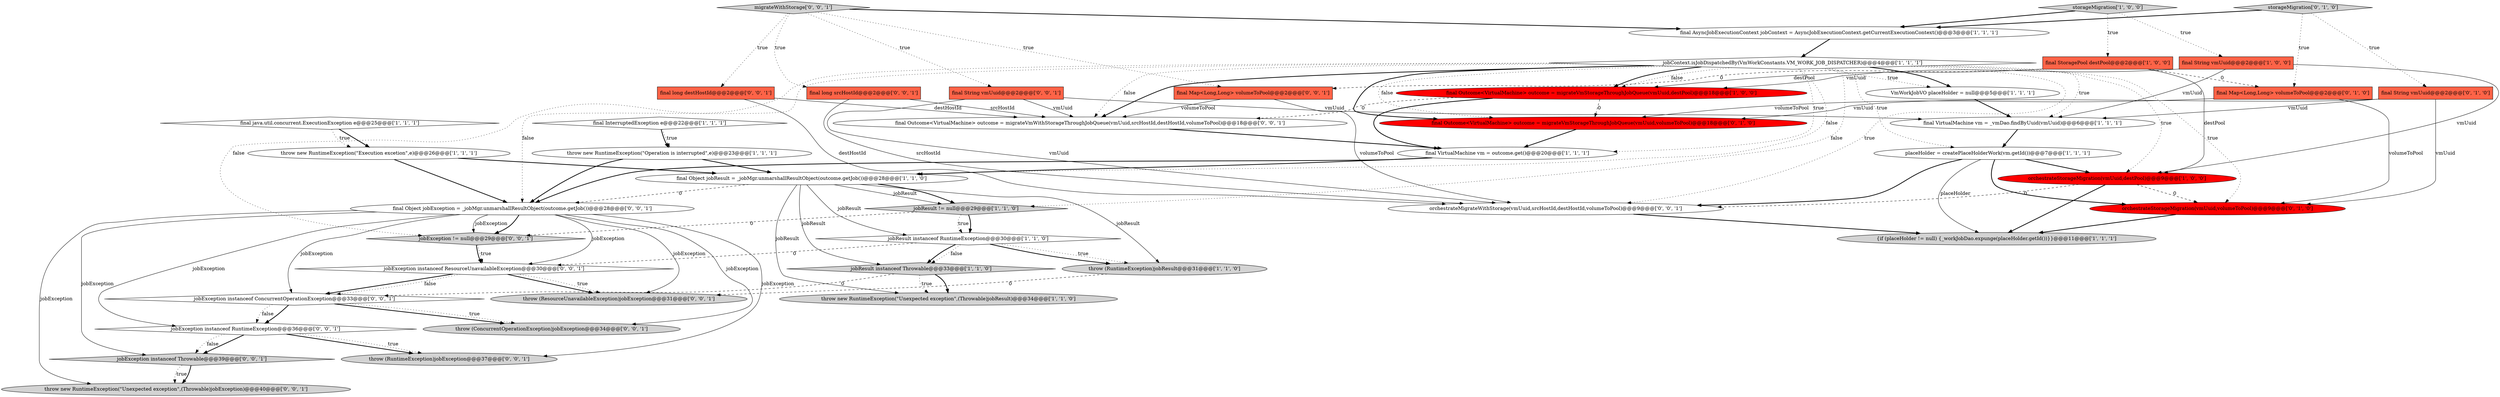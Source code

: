 digraph {
42 [style = filled, label = "final Map<Long,Long> volumeToPool@@@2@@@['0', '0', '1']", fillcolor = tomato, shape = box image = "AAA0AAABBB3BBB"];
38 [style = filled, label = "orchestrateMigrateWithStorage(vmUuid,srcHostId,destHostId,volumeToPool)@@@9@@@['0', '0', '1']", fillcolor = white, shape = ellipse image = "AAA0AAABBB3BBB"];
37 [style = filled, label = "jobException instanceof ResourceUnavailableException@@@30@@@['0', '0', '1']", fillcolor = white, shape = diamond image = "AAA0AAABBB3BBB"];
21 [style = filled, label = "throw new RuntimeException(\"Unexpected exception\",(Throwable)jobResult)@@@34@@@['1', '1', '0']", fillcolor = lightgray, shape = ellipse image = "AAA0AAABBB1BBB"];
17 [style = filled, label = "final StoragePool destPool@@@2@@@['1', '0', '0']", fillcolor = tomato, shape = box image = "AAA1AAABBB1BBB"];
15 [style = filled, label = "final InterruptedException e@@@22@@@['1', '1', '1']", fillcolor = white, shape = diamond image = "AAA0AAABBB1BBB"];
13 [style = filled, label = "final VirtualMachine vm = outcome.get()@@@20@@@['1', '1', '1']", fillcolor = white, shape = ellipse image = "AAA0AAABBB1BBB"];
31 [style = filled, label = "jobException != null@@@29@@@['0', '0', '1']", fillcolor = lightgray, shape = diamond image = "AAA0AAABBB3BBB"];
36 [style = filled, label = "final long destHostId@@@2@@@['0', '0', '1']", fillcolor = tomato, shape = box image = "AAA0AAABBB3BBB"];
16 [style = filled, label = "final VirtualMachine vm = _vmDao.findByUuid(vmUuid)@@@6@@@['1', '1', '1']", fillcolor = white, shape = ellipse image = "AAA0AAABBB1BBB"];
26 [style = filled, label = "final Map<Long,Long> volumeToPool@@@2@@@['0', '1', '0']", fillcolor = tomato, shape = box image = "AAA1AAABBB2BBB"];
5 [style = filled, label = "storageMigration['1', '0', '0']", fillcolor = lightgray, shape = diamond image = "AAA0AAABBB1BBB"];
39 [style = filled, label = "final Object jobException = _jobMgr.unmarshallResultObject(outcome.getJob())@@@28@@@['0', '0', '1']", fillcolor = white, shape = ellipse image = "AAA0AAABBB3BBB"];
41 [style = filled, label = "jobException instanceof RuntimeException@@@36@@@['0', '0', '1']", fillcolor = white, shape = diamond image = "AAA0AAABBB3BBB"];
43 [style = filled, label = "throw new RuntimeException(\"Unexpected exception\",(Throwable)jobException)@@@40@@@['0', '0', '1']", fillcolor = lightgray, shape = ellipse image = "AAA0AAABBB3BBB"];
27 [style = filled, label = "throw (ResourceUnavailableException)jobException@@@31@@@['0', '0', '1']", fillcolor = lightgray, shape = ellipse image = "AAA0AAABBB3BBB"];
23 [style = filled, label = "final Outcome<VirtualMachine> outcome = migrateVmStorageThroughJobQueue(vmUuid,volumeToPool)@@@18@@@['0', '1', '0']", fillcolor = red, shape = ellipse image = "AAA1AAABBB2BBB"];
33 [style = filled, label = "jobException instanceof ConcurrentOperationException@@@33@@@['0', '0', '1']", fillcolor = white, shape = diamond image = "AAA0AAABBB3BBB"];
40 [style = filled, label = "final Outcome<VirtualMachine> outcome = migrateVmWithStorageThroughJobQueue(vmUuid,srcHostId,destHostId,volumeToPool)@@@18@@@['0', '0', '1']", fillcolor = white, shape = ellipse image = "AAA0AAABBB3BBB"];
18 [style = filled, label = "throw new RuntimeException(\"Operation is interrupted\",e)@@@23@@@['1', '1', '1']", fillcolor = white, shape = ellipse image = "AAA0AAABBB1BBB"];
24 [style = filled, label = "final String vmUuid@@@2@@@['0', '1', '0']", fillcolor = tomato, shape = box image = "AAA0AAABBB2BBB"];
22 [style = filled, label = "storageMigration['0', '1', '0']", fillcolor = lightgray, shape = diamond image = "AAA0AAABBB2BBB"];
29 [style = filled, label = "throw (ConcurrentOperationException)jobException@@@34@@@['0', '0', '1']", fillcolor = lightgray, shape = ellipse image = "AAA0AAABBB3BBB"];
6 [style = filled, label = "throw (RuntimeException)jobResult@@@31@@@['1', '1', '0']", fillcolor = lightgray, shape = ellipse image = "AAA0AAABBB1BBB"];
11 [style = filled, label = "orchestrateStorageMigration(vmUuid,destPool)@@@9@@@['1', '0', '0']", fillcolor = red, shape = ellipse image = "AAA1AAABBB1BBB"];
14 [style = filled, label = "jobResult != null@@@29@@@['1', '1', '0']", fillcolor = lightgray, shape = diamond image = "AAA0AAABBB1BBB"];
12 [style = filled, label = "{if (placeHolder != null) {_workJobDao.expunge(placeHolder.getId())}}@@@11@@@['1', '1', '1']", fillcolor = lightgray, shape = ellipse image = "AAA0AAABBB1BBB"];
10 [style = filled, label = "final Outcome<VirtualMachine> outcome = migrateVmStorageThroughJobQueue(vmUuid,destPool)@@@18@@@['1', '0', '0']", fillcolor = red, shape = ellipse image = "AAA1AAABBB1BBB"];
3 [style = filled, label = "jobResult instanceof RuntimeException@@@30@@@['1', '1', '0']", fillcolor = white, shape = diamond image = "AAA0AAABBB1BBB"];
20 [style = filled, label = "final AsyncJobExecutionContext jobContext = AsyncJobExecutionContext.getCurrentExecutionContext()@@@3@@@['1', '1', '1']", fillcolor = white, shape = ellipse image = "AAA0AAABBB1BBB"];
28 [style = filled, label = "throw (RuntimeException)jobException@@@37@@@['0', '0', '1']", fillcolor = lightgray, shape = ellipse image = "AAA0AAABBB3BBB"];
32 [style = filled, label = "final String vmUuid@@@2@@@['0', '0', '1']", fillcolor = tomato, shape = box image = "AAA0AAABBB3BBB"];
30 [style = filled, label = "jobException instanceof Throwable@@@39@@@['0', '0', '1']", fillcolor = lightgray, shape = diamond image = "AAA0AAABBB3BBB"];
19 [style = filled, label = "jobContext.isJobDispatchedBy(VmWorkConstants.VM_WORK_JOB_DISPATCHER)@@@4@@@['1', '1', '1']", fillcolor = white, shape = diamond image = "AAA0AAABBB1BBB"];
34 [style = filled, label = "final long srcHostId@@@2@@@['0', '0', '1']", fillcolor = tomato, shape = box image = "AAA0AAABBB3BBB"];
2 [style = filled, label = "jobResult instanceof Throwable@@@33@@@['1', '1', '0']", fillcolor = lightgray, shape = diamond image = "AAA0AAABBB1BBB"];
25 [style = filled, label = "orchestrateStorageMigration(vmUuid,volumeToPool)@@@9@@@['0', '1', '0']", fillcolor = red, shape = ellipse image = "AAA1AAABBB2BBB"];
4 [style = filled, label = "final java.util.concurrent.ExecutionException e@@@25@@@['1', '1', '1']", fillcolor = white, shape = diamond image = "AAA0AAABBB1BBB"];
7 [style = filled, label = "placeHolder = createPlaceHolderWork(vm.getId())@@@7@@@['1', '1', '1']", fillcolor = white, shape = ellipse image = "AAA0AAABBB1BBB"];
9 [style = filled, label = "VmWorkJobVO placeHolder = null@@@5@@@['1', '1', '1']", fillcolor = white, shape = ellipse image = "AAA0AAABBB1BBB"];
35 [style = filled, label = "migrateWithStorage['0', '0', '1']", fillcolor = lightgray, shape = diamond image = "AAA0AAABBB3BBB"];
0 [style = filled, label = "final String vmUuid@@@2@@@['1', '0', '0']", fillcolor = tomato, shape = box image = "AAA0AAABBB1BBB"];
8 [style = filled, label = "throw new RuntimeException(\"Execution excetion\",e)@@@26@@@['1', '1', '1']", fillcolor = white, shape = ellipse image = "AAA0AAABBB1BBB"];
1 [style = filled, label = "final Object jobResult = _jobMgr.unmarshallResultObject(outcome.getJob())@@@28@@@['1', '1', '0']", fillcolor = white, shape = ellipse image = "AAA0AAABBB1BBB"];
14->3 [style = bold, label=""];
31->37 [style = bold, label=""];
39->41 [style = solid, label="jobException"];
37->27 [style = bold, label=""];
5->20 [style = bold, label=""];
19->31 [style = dotted, label="false"];
17->11 [style = solid, label="destPool"];
16->7 [style = bold, label=""];
39->28 [style = solid, label="jobException"];
38->12 [style = bold, label=""];
35->42 [style = dotted, label="true"];
39->43 [style = solid, label="jobException"];
3->6 [style = dotted, label="true"];
40->13 [style = bold, label=""];
9->16 [style = bold, label=""];
13->1 [style = bold, label=""];
26->25 [style = solid, label="volumeToPool"];
41->28 [style = bold, label=""];
8->1 [style = bold, label=""];
19->9 [style = bold, label=""];
42->40 [style = solid, label="volumeToPool"];
23->13 [style = bold, label=""];
39->31 [style = bold, label=""];
19->11 [style = dotted, label="true"];
14->3 [style = dotted, label="true"];
32->38 [style = solid, label="vmUuid"];
4->8 [style = bold, label=""];
30->43 [style = dotted, label="true"];
37->33 [style = bold, label=""];
8->39 [style = bold, label=""];
19->39 [style = dotted, label="false"];
39->29 [style = solid, label="jobException"];
36->38 [style = solid, label="destHostId"];
32->40 [style = solid, label="vmUuid"];
7->11 [style = bold, label=""];
24->25 [style = solid, label="vmUuid"];
35->20 [style = bold, label=""];
19->38 [style = dotted, label="true"];
15->18 [style = dotted, label="true"];
41->28 [style = dotted, label="true"];
0->11 [style = solid, label="vmUuid"];
33->41 [style = bold, label=""];
11->12 [style = bold, label=""];
2->21 [style = dotted, label="true"];
22->24 [style = dotted, label="true"];
39->37 [style = solid, label="jobException"];
39->33 [style = solid, label="jobException"];
33->29 [style = bold, label=""];
39->27 [style = solid, label="jobException"];
7->12 [style = solid, label="placeHolder"];
41->30 [style = bold, label=""];
32->16 [style = solid, label="vmUuid"];
41->30 [style = dotted, label="false"];
3->2 [style = bold, label=""];
22->20 [style = bold, label=""];
18->1 [style = bold, label=""];
6->27 [style = dashed, label="0"];
2->21 [style = bold, label=""];
0->16 [style = solid, label="vmUuid"];
19->9 [style = dotted, label="true"];
39->31 [style = solid, label="jobException"];
2->33 [style = dashed, label="0"];
39->30 [style = solid, label="jobException"];
20->19 [style = bold, label=""];
17->10 [style = solid, label="destPool"];
14->31 [style = dashed, label="0"];
1->39 [style = dashed, label="0"];
30->43 [style = bold, label=""];
19->14 [style = dotted, label="false"];
19->40 [style = dotted, label="false"];
1->6 [style = solid, label="jobResult"];
1->14 [style = solid, label="jobResult"];
3->37 [style = dashed, label="0"];
1->3 [style = solid, label="jobResult"];
1->21 [style = solid, label="jobResult"];
19->23 [style = dotted, label="false"];
3->6 [style = bold, label=""];
19->10 [style = bold, label=""];
13->39 [style = bold, label=""];
5->0 [style = dotted, label="true"];
19->7 [style = dotted, label="true"];
33->41 [style = dotted, label="false"];
17->42 [style = dashed, label="0"];
1->2 [style = solid, label="jobResult"];
36->40 [style = solid, label="destHostId"];
10->40 [style = dashed, label="0"];
18->39 [style = bold, label=""];
10->13 [style = bold, label=""];
34->38 [style = solid, label="srcHostId"];
22->26 [style = dotted, label="true"];
11->25 [style = dashed, label="0"];
33->29 [style = dotted, label="true"];
19->40 [style = bold, label=""];
37->27 [style = dotted, label="true"];
10->23 [style = dashed, label="0"];
5->17 [style = dotted, label="true"];
19->25 [style = dotted, label="true"];
19->1 [style = dotted, label="false"];
31->37 [style = dotted, label="true"];
35->36 [style = dotted, label="true"];
4->8 [style = dotted, label="true"];
19->13 [style = dotted, label="true"];
42->38 [style = solid, label="volumeToPool"];
15->18 [style = bold, label=""];
34->40 [style = solid, label="srcHostId"];
11->38 [style = dashed, label="0"];
26->23 [style = solid, label="volumeToPool"];
7->38 [style = bold, label=""];
37->33 [style = dotted, label="false"];
25->12 [style = bold, label=""];
24->16 [style = solid, label="vmUuid"];
19->23 [style = bold, label=""];
19->16 [style = dotted, label="true"];
19->10 [style = dotted, label="false"];
35->34 [style = dotted, label="true"];
17->26 [style = dashed, label="0"];
1->14 [style = bold, label=""];
7->25 [style = bold, label=""];
0->10 [style = solid, label="vmUuid"];
3->2 [style = dotted, label="false"];
24->23 [style = solid, label="vmUuid"];
35->32 [style = dotted, label="true"];
}
